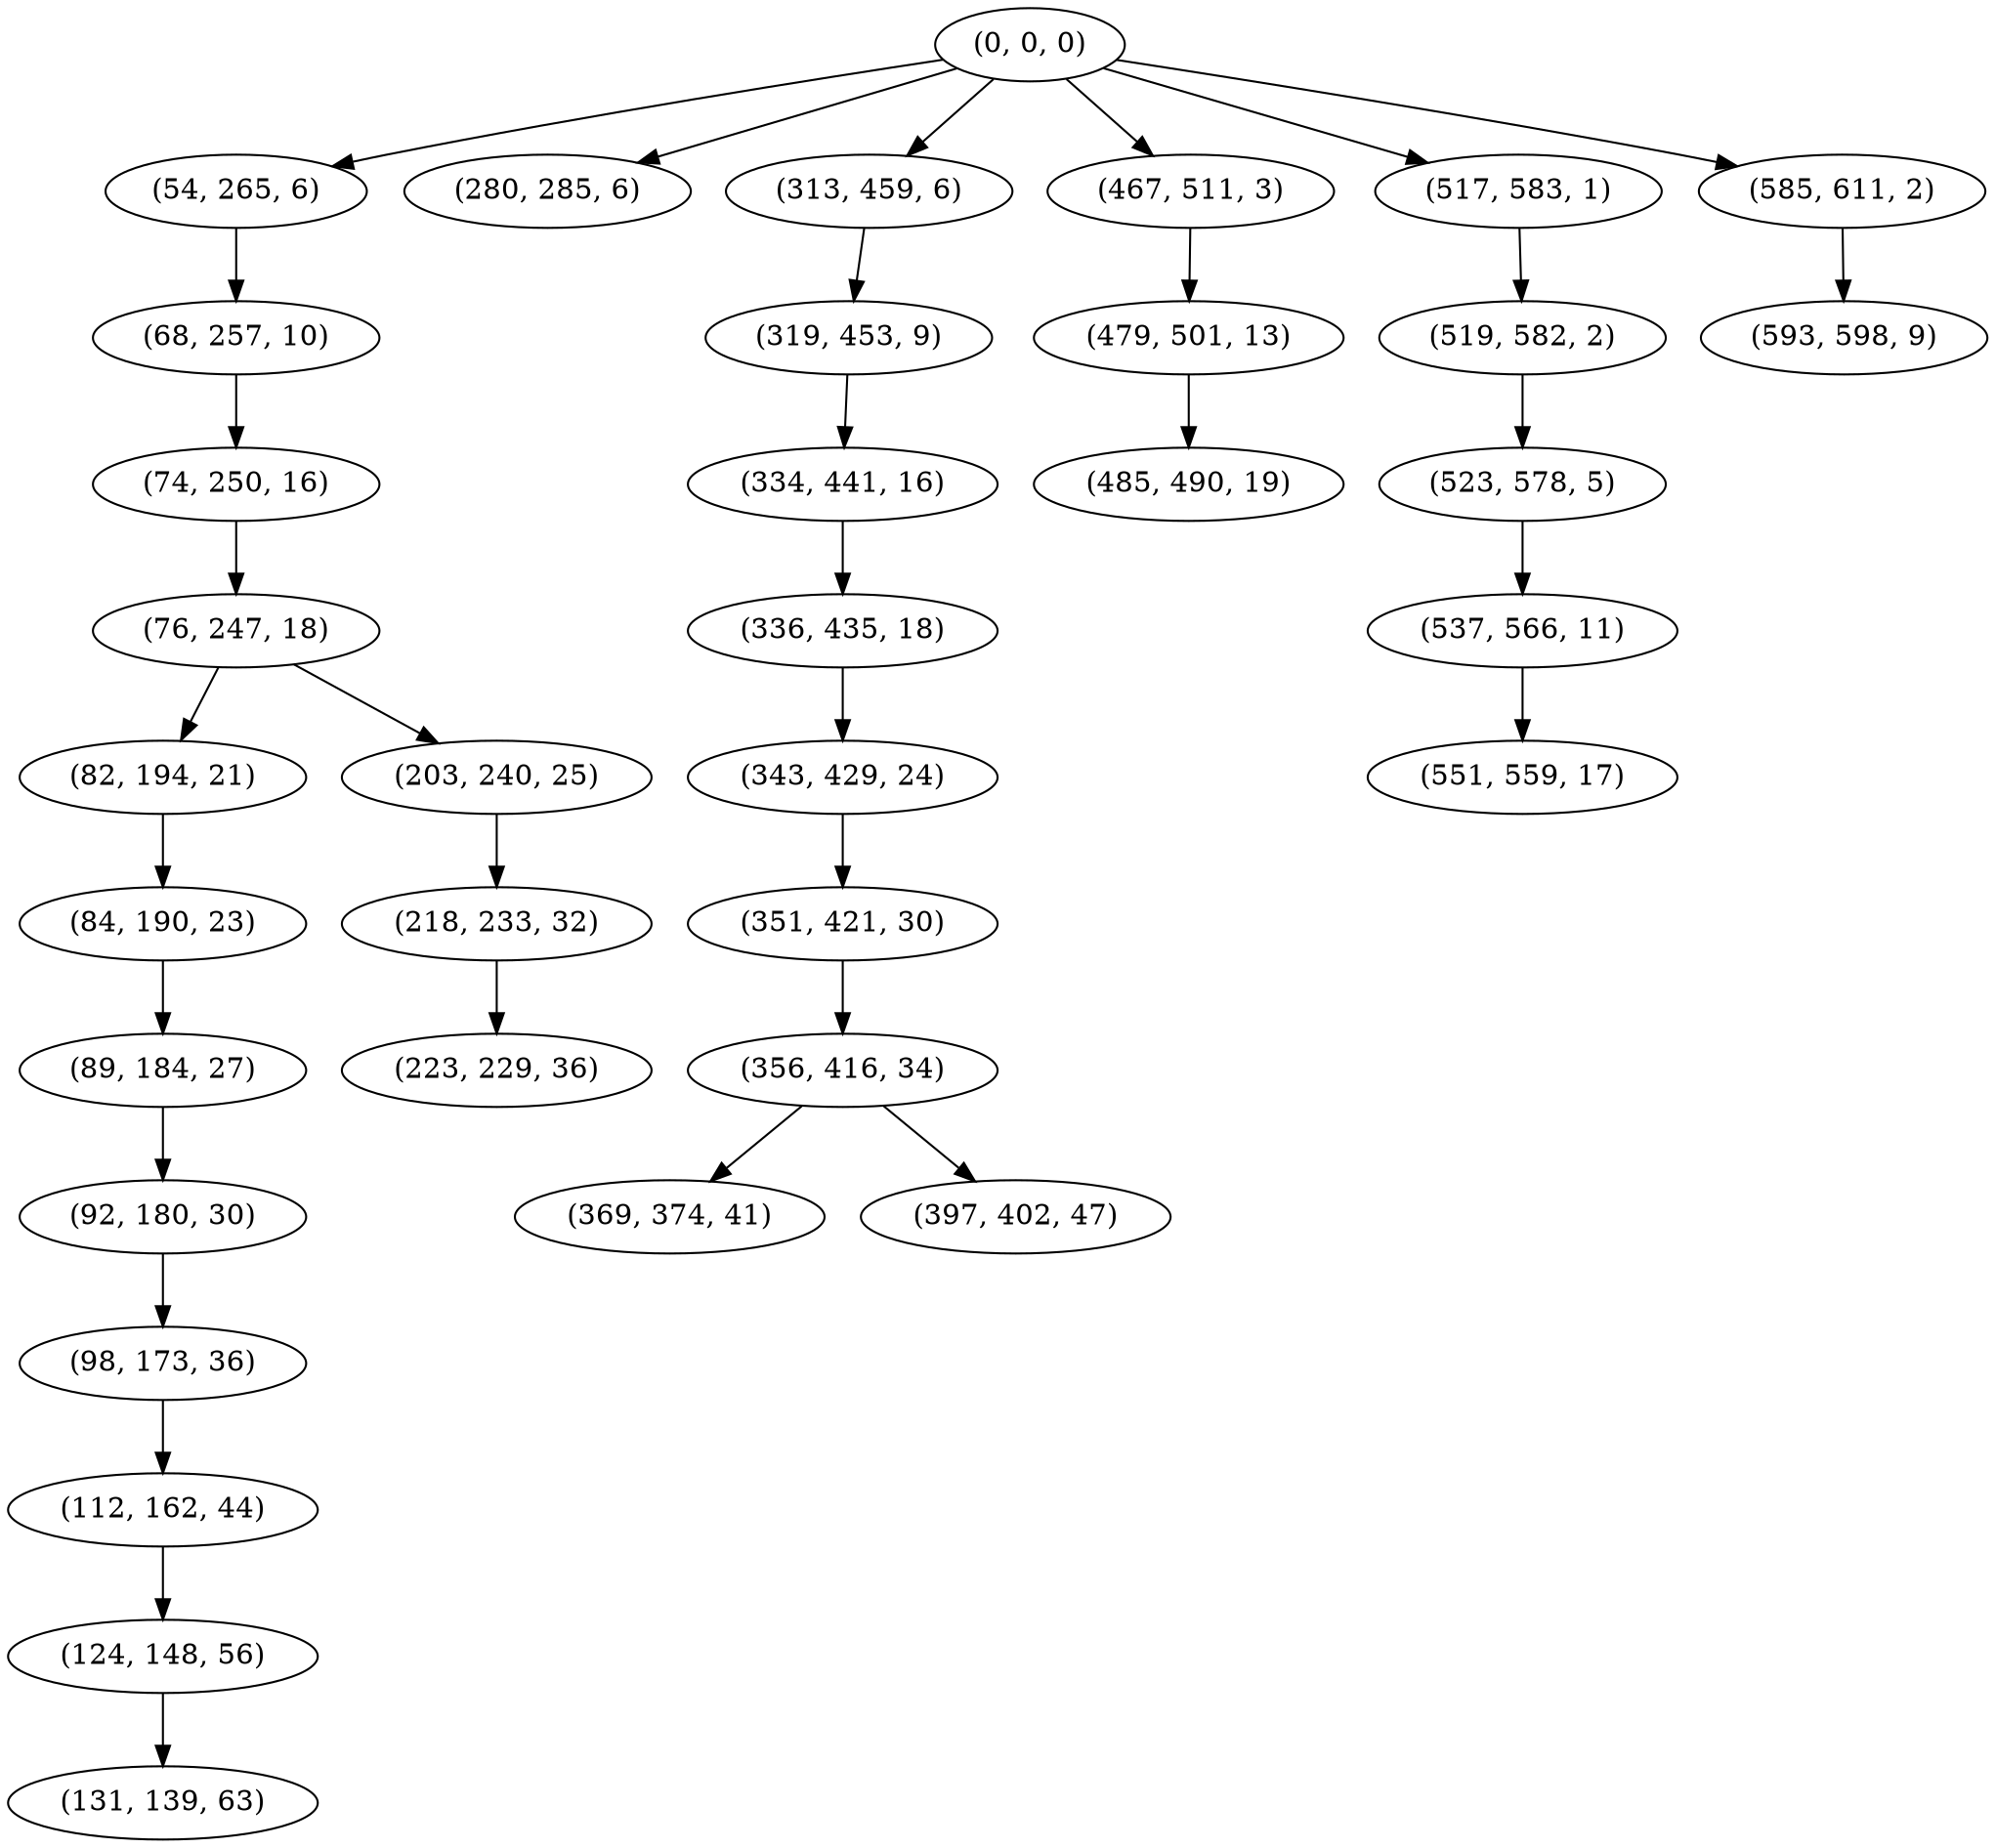 digraph tree {
    "(0, 0, 0)";
    "(54, 265, 6)";
    "(68, 257, 10)";
    "(74, 250, 16)";
    "(76, 247, 18)";
    "(82, 194, 21)";
    "(84, 190, 23)";
    "(89, 184, 27)";
    "(92, 180, 30)";
    "(98, 173, 36)";
    "(112, 162, 44)";
    "(124, 148, 56)";
    "(131, 139, 63)";
    "(203, 240, 25)";
    "(218, 233, 32)";
    "(223, 229, 36)";
    "(280, 285, 6)";
    "(313, 459, 6)";
    "(319, 453, 9)";
    "(334, 441, 16)";
    "(336, 435, 18)";
    "(343, 429, 24)";
    "(351, 421, 30)";
    "(356, 416, 34)";
    "(369, 374, 41)";
    "(397, 402, 47)";
    "(467, 511, 3)";
    "(479, 501, 13)";
    "(485, 490, 19)";
    "(517, 583, 1)";
    "(519, 582, 2)";
    "(523, 578, 5)";
    "(537, 566, 11)";
    "(551, 559, 17)";
    "(585, 611, 2)";
    "(593, 598, 9)";
    "(0, 0, 0)" -> "(54, 265, 6)";
    "(0, 0, 0)" -> "(280, 285, 6)";
    "(0, 0, 0)" -> "(313, 459, 6)";
    "(0, 0, 0)" -> "(467, 511, 3)";
    "(0, 0, 0)" -> "(517, 583, 1)";
    "(0, 0, 0)" -> "(585, 611, 2)";
    "(54, 265, 6)" -> "(68, 257, 10)";
    "(68, 257, 10)" -> "(74, 250, 16)";
    "(74, 250, 16)" -> "(76, 247, 18)";
    "(76, 247, 18)" -> "(82, 194, 21)";
    "(76, 247, 18)" -> "(203, 240, 25)";
    "(82, 194, 21)" -> "(84, 190, 23)";
    "(84, 190, 23)" -> "(89, 184, 27)";
    "(89, 184, 27)" -> "(92, 180, 30)";
    "(92, 180, 30)" -> "(98, 173, 36)";
    "(98, 173, 36)" -> "(112, 162, 44)";
    "(112, 162, 44)" -> "(124, 148, 56)";
    "(124, 148, 56)" -> "(131, 139, 63)";
    "(203, 240, 25)" -> "(218, 233, 32)";
    "(218, 233, 32)" -> "(223, 229, 36)";
    "(313, 459, 6)" -> "(319, 453, 9)";
    "(319, 453, 9)" -> "(334, 441, 16)";
    "(334, 441, 16)" -> "(336, 435, 18)";
    "(336, 435, 18)" -> "(343, 429, 24)";
    "(343, 429, 24)" -> "(351, 421, 30)";
    "(351, 421, 30)" -> "(356, 416, 34)";
    "(356, 416, 34)" -> "(369, 374, 41)";
    "(356, 416, 34)" -> "(397, 402, 47)";
    "(467, 511, 3)" -> "(479, 501, 13)";
    "(479, 501, 13)" -> "(485, 490, 19)";
    "(517, 583, 1)" -> "(519, 582, 2)";
    "(519, 582, 2)" -> "(523, 578, 5)";
    "(523, 578, 5)" -> "(537, 566, 11)";
    "(537, 566, 11)" -> "(551, 559, 17)";
    "(585, 611, 2)" -> "(593, 598, 9)";
}
